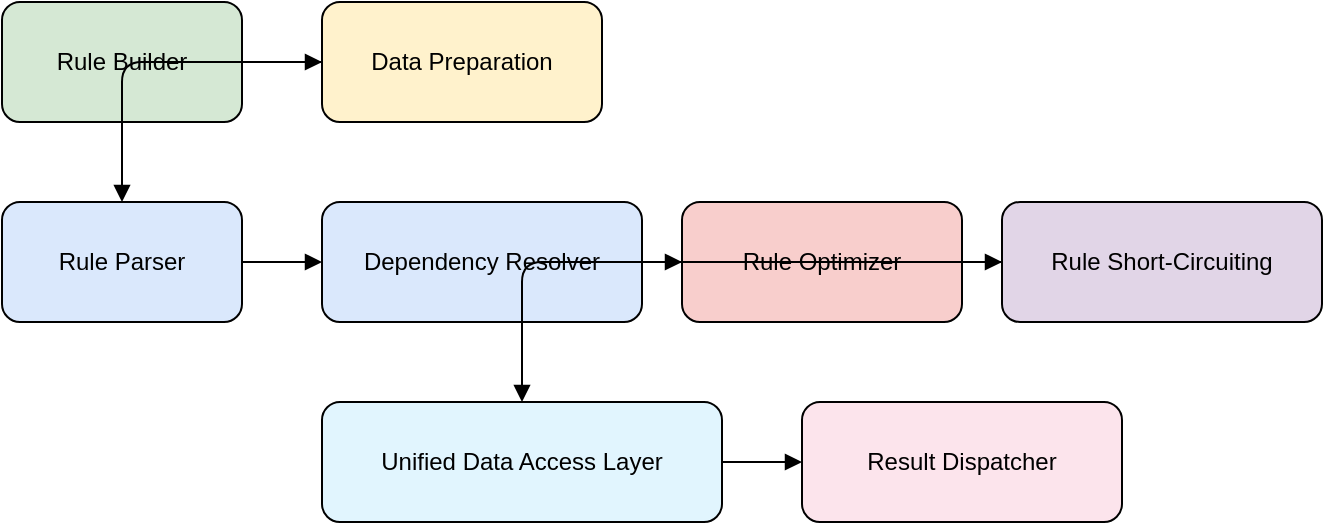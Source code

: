 <mxfile>
  <diagram name="CCRE Diagram" id="5abcd123-4567-89ef-abcd-0123456789ef">
    <mxGraphModel dx="1226" dy="671" grid="1" gridSize="10" guides="1" tooltips="1" connect="1" arrows="1" fold="1" page="1" pageScale="1" pageWidth="827" pageHeight="1169">
      <root>
        <mxCell id="0"/>
        <mxCell id="1" parent="0"/>

        <!-- Rule Builder -->
        <mxCell id="2" value="Rule Builder" style="shape=rectangle;fillColor=#d5e8d4;rounded=1;whiteSpace=wrap;" vertex="1" parent="1">
          <mxGeometry x="20" y="20" width="120" height="60" as="geometry"/>
        </mxCell>

        <!-- Data Preparation -->
        <mxCell id="3" value="Data Preparation" style="shape=rectangle;fillColor=#fff2cc;rounded=1;whiteSpace=wrap;" vertex="1" parent="1">
          <mxGeometry x="180" y="20" width="140" height="60" as="geometry"/>
        </mxCell>

        <!-- Rule Parser -->
        <mxCell id="4" value="Rule Parser" style="shape=rectangle;fillColor=#dae8fc;rounded=1;whiteSpace=wrap;" vertex="1" parent="1">
          <mxGeometry x="20" y="120" width="120" height="60" as="geometry"/>
        </mxCell>

        <!-- Dependency Resolver -->
        <mxCell id="5" value="Dependency Resolver" style="shape=rectangle;fillColor=#dae8fc;rounded=1;whiteSpace=wrap;" vertex="1" parent="1">
          <mxGeometry x="180" y="120" width="160" height="60" as="geometry"/>
        </mxCell>

        <!-- Rule Optimizer -->
        <mxCell id="6" value="Rule Optimizer" style="shape=rectangle;fillColor=#f8cecc;rounded=1;whiteSpace=wrap;" vertex="1" parent="1">
          <mxGeometry x="360" y="120" width="140" height="60" as="geometry"/>
        </mxCell>

        <!-- Rule Short-Circuiting -->
        <mxCell id="7" value="Rule Short-Circuiting" style="shape=rectangle;fillColor=#e1d5e7;rounded=1;whiteSpace=wrap;" vertex="1" parent="1">
          <mxGeometry x="520" y="120" width="160" height="60" as="geometry"/>
        </mxCell>

        <!-- Unified Data Access Layer -->
        <mxCell id="8" value="Unified Data Access Layer" style="shape=rectangle;fillColor=#e1f5fe;rounded=1;whiteSpace=wrap;" vertex="1" parent="1">
          <mxGeometry x="180" y="220" width="200" height="60" as="geometry"/>
        </mxCell>

        <!-- Result Dispatcher -->
        <mxCell id="9" value="Result Dispatcher" style="shape=rectangle;fillColor=#fce4ec;rounded=1;whiteSpace=wrap;" vertex="1" parent="1">
          <mxGeometry x="420" y="220" width="160" height="60" as="geometry"/>
        </mxCell>

        <!-- Connections -->
        <mxCell id="10" style="edgeStyle=orthogonalEdgeStyle;endArrow=block;" edge="1" parent="1" source="2" target="3"><mxGeometry relative="1" as="geometry"/></mxCell>
        <mxCell id="11" style="edgeStyle=orthogonalEdgeStyle;endArrow=block;" edge="1" parent="1" source="3" target="4"><mxGeometry relative="1" as="geometry"/></mxCell>
        <mxCell id="12" style="edgeStyle=orthogonalEdgeStyle;endArrow=block;" edge="1" parent="1" source="4" target="5"><mxGeometry relative="1" as="geometry"/></mxCell>
        <mxCell id="13" style="edgeStyle=orthogonalEdgeStyle;endArrow=block;" edge="1" parent="1" source="5" target="6"><mxGeometry relative="1" as="geometry"/></mxCell>
        <mxCell id="14" style="edgeStyle=orthogonalEdgeStyle;endArrow=block;" edge="1" parent="1" source="6" target="7"><mxGeometry relative="1" as="geometry"/></mxCell>
        <mxCell id="15" style="edgeStyle=orthogonalEdgeStyle;endArrow=block;" edge="1" parent="1" source="7" target="8"><mxGeometry relative="1" as="geometry"/></mxCell>
        <mxCell id="16" style="edgeStyle=orthogonalEdgeStyle;endArrow=block;" edge="1" parent="1" source="8" target="9"><mxGeometry relative="1" as="geometry"/></mxCell>
      </root>
    </mxGraphModel>
  </diagram>
</mxfile>